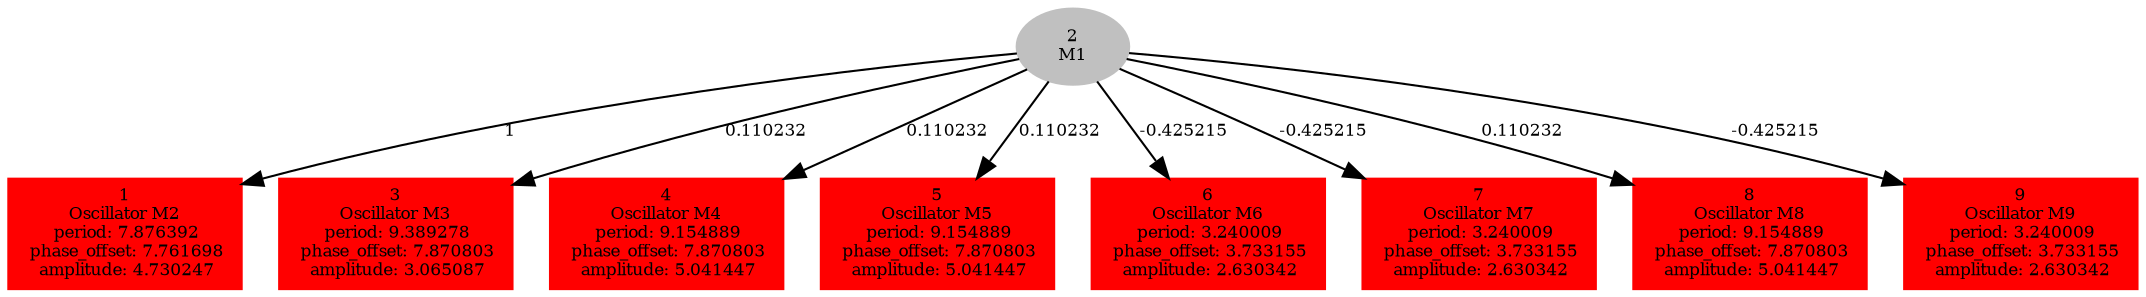  digraph g{ forcelabels=true;
1 [label=<1<BR />Oscillator M2<BR /> period: 7.876392<BR /> phase_offset: 7.761698<BR /> amplitude: 4.730247>, shape=box,color=red,style=filled,fontsize=8];2[label=<2<BR/>M1>,color="grey",style=filled,fontsize=8];
3 [label=<3<BR />Oscillator M3<BR /> period: 9.389278<BR /> phase_offset: 7.870803<BR /> amplitude: 3.065087>, shape=box,color=red,style=filled,fontsize=8];4 [label=<4<BR />Oscillator M4<BR /> period: 9.154889<BR /> phase_offset: 7.870803<BR /> amplitude: 5.041447>, shape=box,color=red,style=filled,fontsize=8];5 [label=<5<BR />Oscillator M5<BR /> period: 9.154889<BR /> phase_offset: 7.870803<BR /> amplitude: 5.041447>, shape=box,color=red,style=filled,fontsize=8];6 [label=<6<BR />Oscillator M6<BR /> period: 3.240009<BR /> phase_offset: 3.733155<BR /> amplitude: 2.630342>, shape=box,color=red,style=filled,fontsize=8];7 [label=<7<BR />Oscillator M7<BR /> period: 3.240009<BR /> phase_offset: 3.733155<BR /> amplitude: 2.630342>, shape=box,color=red,style=filled,fontsize=8];8 [label=<8<BR />Oscillator M8<BR /> period: 9.154889<BR /> phase_offset: 7.870803<BR /> amplitude: 5.041447>, shape=box,color=red,style=filled,fontsize=8];9 [label=<9<BR />Oscillator M9<BR /> period: 3.240009<BR /> phase_offset: 3.733155<BR /> amplitude: 2.630342>, shape=box,color=red,style=filled,fontsize=8];2 -> 1[label="1 ",fontsize="8"];
2 -> 3[label="0.110232 ",fontsize="8"];
2 -> 4[label="0.110232 ",fontsize="8"];
2 -> 5[label="0.110232 ",fontsize="8"];
2 -> 6[label="-0.425215 ",fontsize="8"];
2 -> 7[label="-0.425215 ",fontsize="8"];
2 -> 8[label="0.110232 ",fontsize="8"];
2 -> 9[label="-0.425215 ",fontsize="8"];
 }
